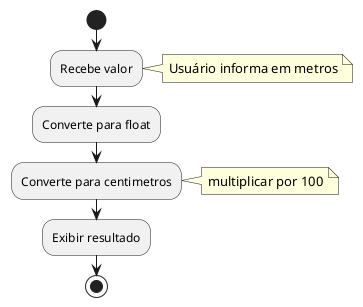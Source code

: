 @startuml ex1-act-case
start

:Recebe valor;
note right
Usuário informa em metros
end note
:Converte para float;
:Converte para centimetros; 
note right
multiplicar por 100
end note
:Exibir resultado;
stop

@enduml